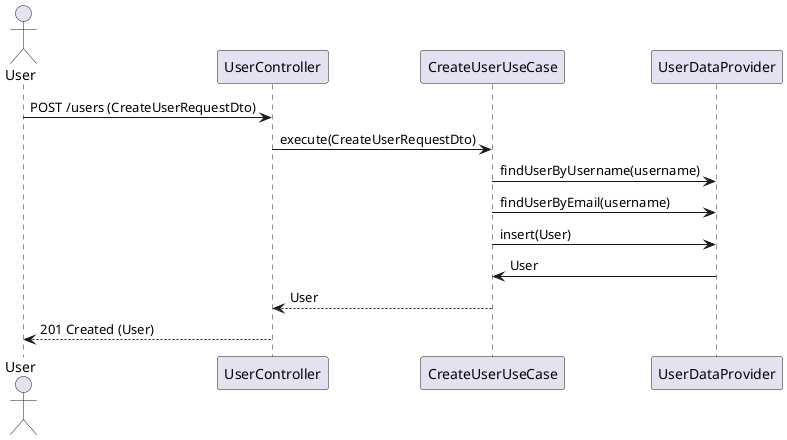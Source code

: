 @startuml
actor User
participant "UserController" as UserController
participant "CreateUserUseCase" as UserService
participant "UserDataProvider" as IUserDataProvider

User -> UserController: POST /users (CreateUserRequestDto)
UserController -> UserService: execute(CreateUserRequestDto)
UserService -> IUserDataProvider: findUserByUsername(username)
UserService -> IUserDataProvider: findUserByEmail(username)
UserService -> IUserDataProvider: insert(User)
IUserDataProvider -> UserService: User
UserService --> UserController: User
UserController --> User: 201 Created (User)
@enduml